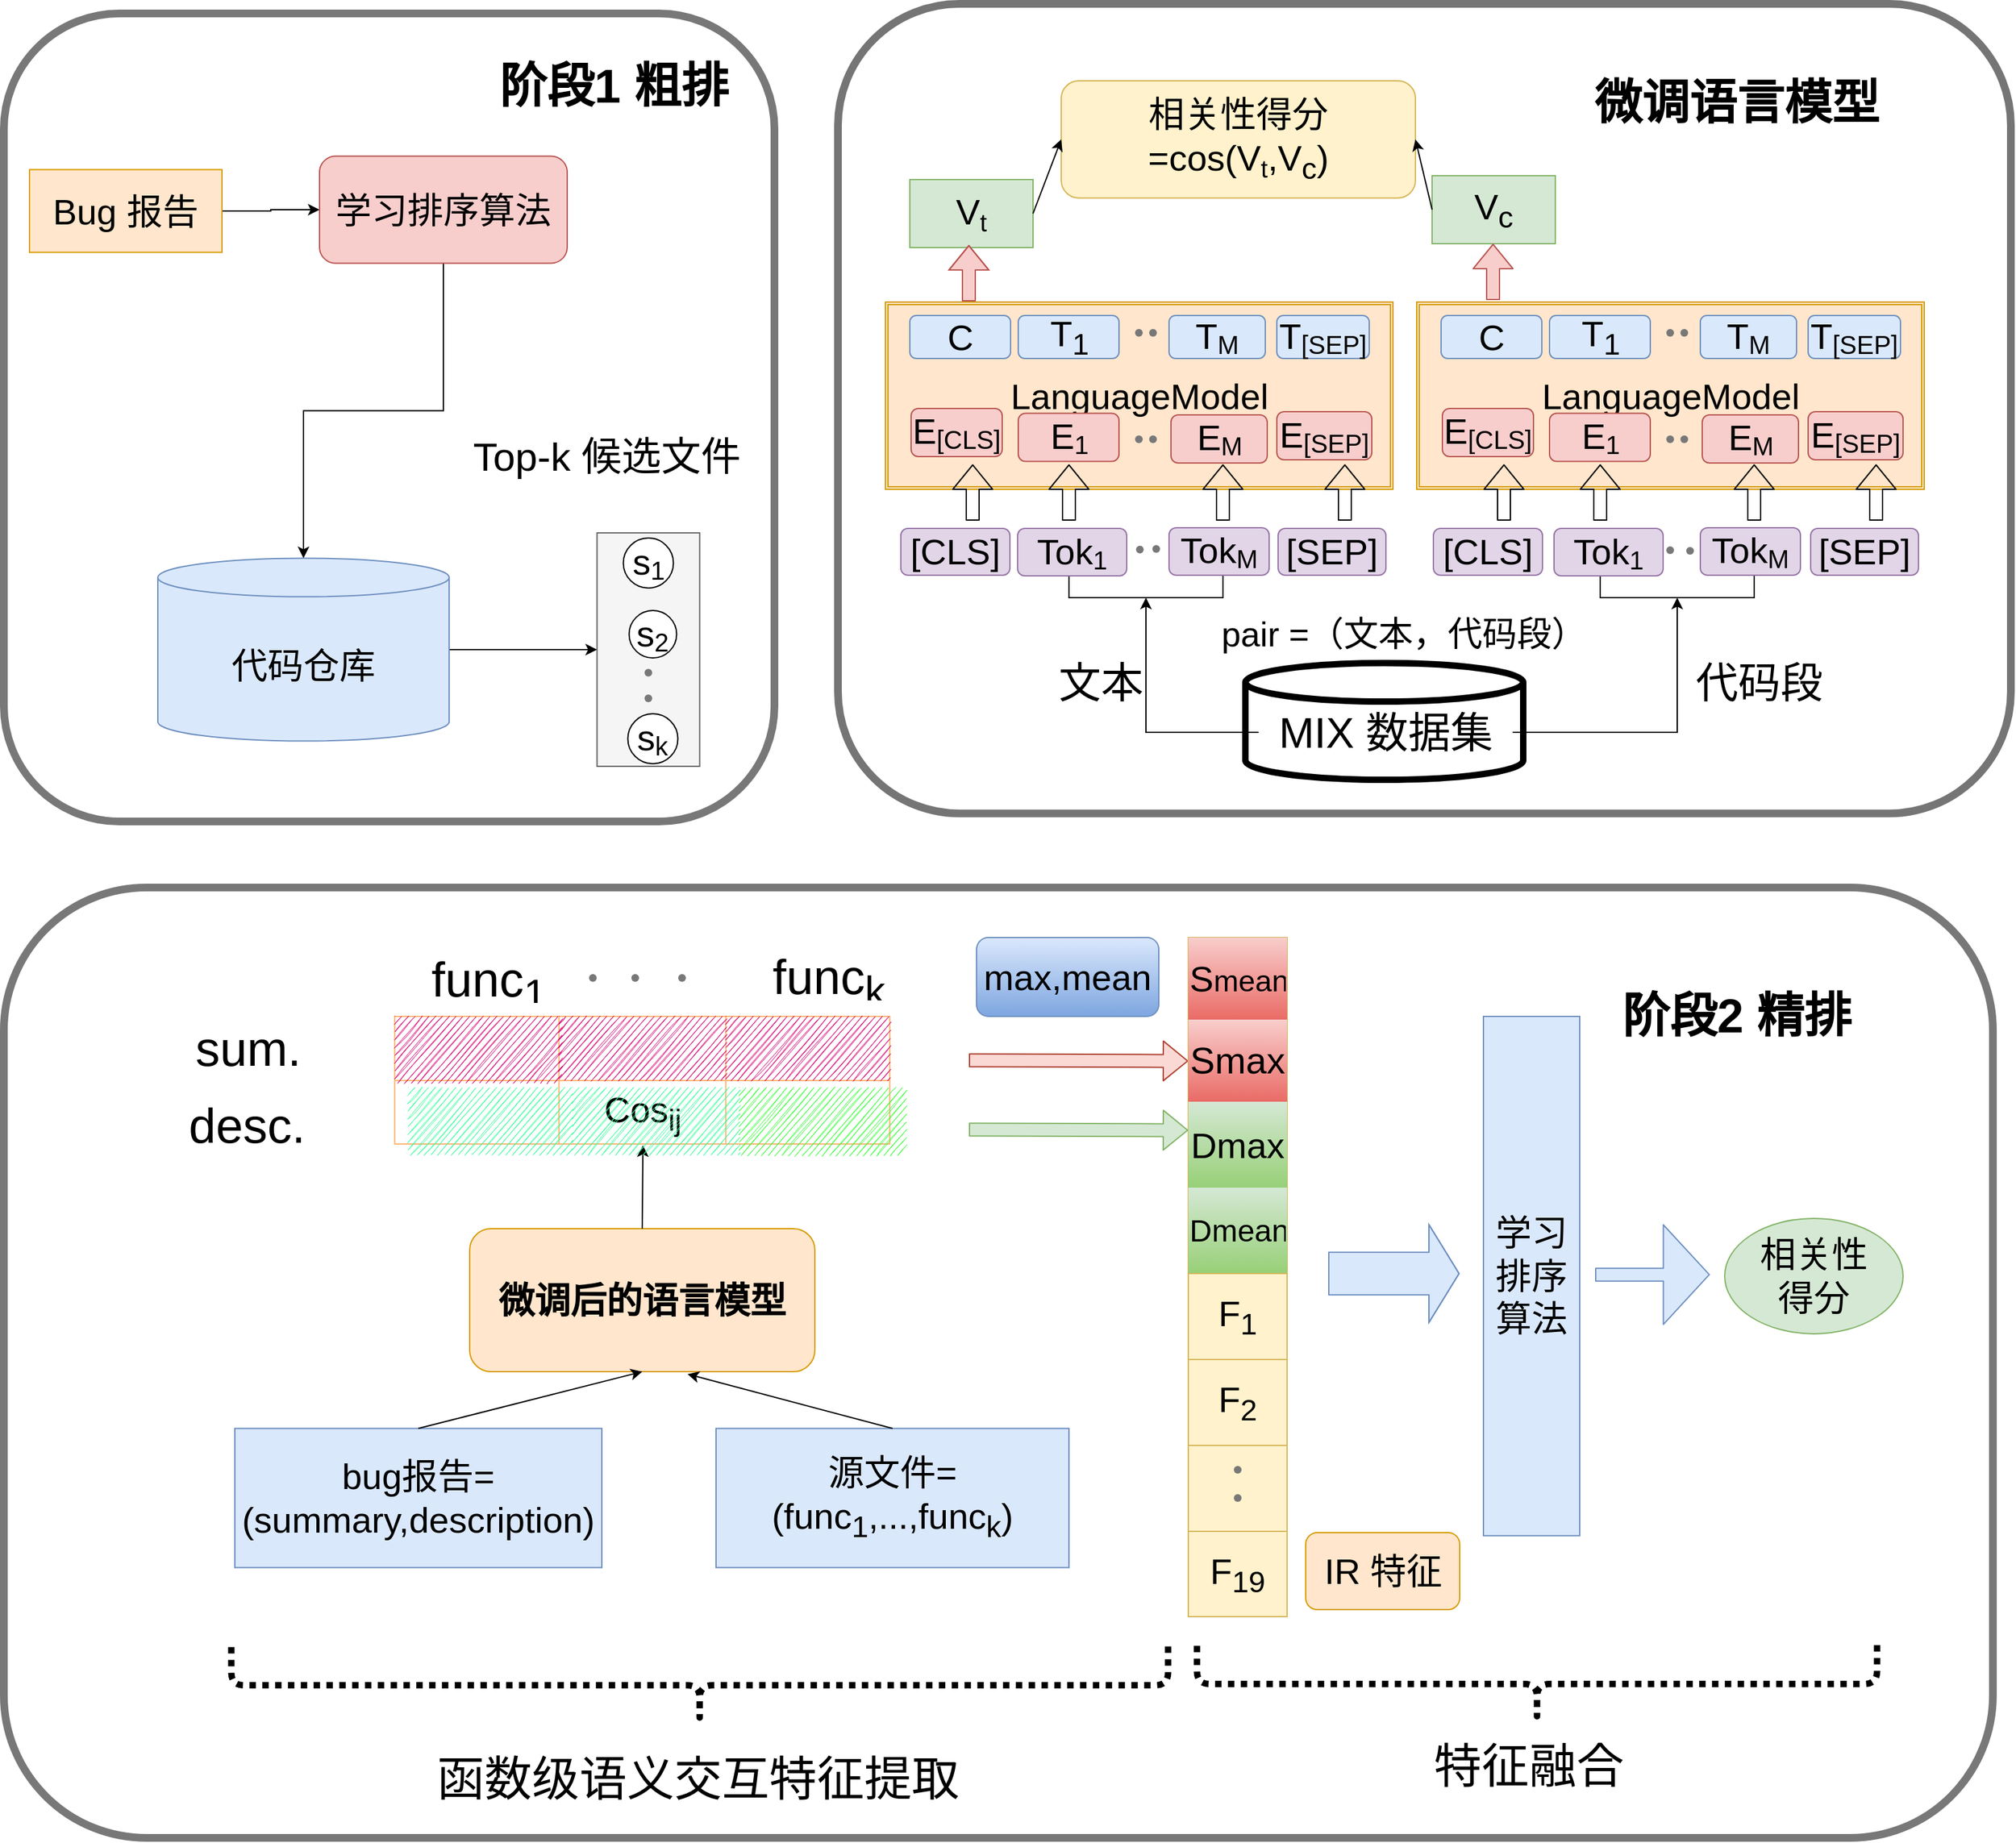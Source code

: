 <mxfile version="17.4.5" type="github">
  <diagram id="alZQ3J86ST5cV5qMbJnk" name="Page-1">
    <mxGraphModel dx="2036" dy="1204" grid="1" gridSize="10" guides="1" tooltips="1" connect="1" arrows="1" fold="1" page="1" pageScale="1" pageWidth="827" pageHeight="1169" math="0" shadow="0">
      <root>
        <mxCell id="0" />
        <mxCell id="1" parent="0" />
        <mxCell id="xxxQAEl9UntY1xKv4p_2-1" value="" style="rounded=1;whiteSpace=wrap;html=1;comic=0;pointerEvents=1;strokeWidth=6;strokeColor=#787878;" parent="1" vertex="1">
          <mxGeometry x="50" y="1209" width="1550" height="741" as="geometry" />
        </mxCell>
        <mxCell id="xxxQAEl9UntY1xKv4p_2-2" value="" style="rounded=1;whiteSpace=wrap;html=1;strokeWidth=6;strokeColor=#757575;" parent="1" vertex="1">
          <mxGeometry x="700" y="520" width="914" height="631.25" as="geometry" />
        </mxCell>
        <mxCell id="xxxQAEl9UntY1xKv4p_2-3" value="" style="shape=partialRectangle;whiteSpace=wrap;html=1;bottom=1;right=1;left=1;top=0;fillColor=none;routingCenterX=-0.5;" parent="1" vertex="1">
          <mxGeometry x="880" y="956" width="120" height="27" as="geometry" />
        </mxCell>
        <mxCell id="xxxQAEl9UntY1xKv4p_2-4" value="&lt;font&gt;&lt;font style=&quot;font-size: 28px&quot;&gt;Tok&lt;/font&gt;&lt;sub&gt;&lt;font style=&quot;font-size: 20px&quot;&gt;1&lt;/font&gt;&lt;/sub&gt;&lt;/font&gt;" style="rounded=1;whiteSpace=wrap;html=1;fillColor=#e1d5e7;strokeColor=#9673a6;" parent="1" vertex="1">
          <mxGeometry x="840" y="929" width="85" height="37" as="geometry" />
        </mxCell>
        <mxCell id="xxxQAEl9UntY1xKv4p_2-5" value="&lt;font&gt;&lt;font style=&quot;font-size: 28px&quot;&gt;Tok&lt;/font&gt;&lt;sub&gt;&lt;font style=&quot;font-size: 20px&quot;&gt;M&lt;/font&gt;&lt;/sub&gt;&lt;/font&gt;" style="rounded=1;whiteSpace=wrap;html=1;fillColor=#e1d5e7;strokeColor=#9673a6;" parent="1" vertex="1">
          <mxGeometry x="958" y="928.5" width="78" height="37" as="geometry" />
        </mxCell>
        <mxCell id="xxxQAEl9UntY1xKv4p_2-6" value="&lt;font style=&quot;font-size: 28px&quot;&gt;[SEP]&lt;/font&gt;" style="rounded=1;whiteSpace=wrap;html=1;fillColor=#e1d5e7;strokeColor=#9673a6;" parent="1" vertex="1">
          <mxGeometry x="1043" y="929" width="84" height="36.5" as="geometry" />
        </mxCell>
        <mxCell id="xxxQAEl9UntY1xKv4p_2-7" value="&lt;font style=&quot;font-size: 28px&quot;&gt;[CLS]&lt;/font&gt;" style="rounded=1;whiteSpace=wrap;html=1;fillColor=#e1d5e7;strokeColor=#9673a6;" parent="1" vertex="1">
          <mxGeometry x="749" y="929" width="85" height="36.5" as="geometry" />
        </mxCell>
        <mxCell id="xxxQAEl9UntY1xKv4p_2-8" value="&lt;span style=&quot;font-size: 28px&quot;&gt;LanguageModel&lt;/span&gt;" style="shape=ext;double=1;rounded=0;whiteSpace=wrap;html=1;fillColor=#ffe6cc;strokeColor=#d79b00;" parent="1" vertex="1">
          <mxGeometry x="737" y="752.5" width="395.5" height="146" as="geometry" />
        </mxCell>
        <mxCell id="xxxQAEl9UntY1xKv4p_2-9" value="&lt;font&gt;&lt;font style=&quot;font-size: 28px&quot;&gt;E&lt;/font&gt;&lt;sub&gt;&lt;font style=&quot;font-size: 20px&quot;&gt;[CLS]&lt;/font&gt;&lt;/sub&gt;&lt;/font&gt;" style="rounded=1;whiteSpace=wrap;html=1;fillColor=#f8cecc;strokeColor=#b85450;strokeWidth=1;perimeterSpacing=4;" parent="1" vertex="1">
          <mxGeometry x="757" y="835.5" width="71" height="37.5" as="geometry" />
        </mxCell>
        <mxCell id="xxxQAEl9UntY1xKv4p_2-10" value="&lt;font&gt;&lt;font style=&quot;font-size: 28px&quot;&gt;E&lt;/font&gt;&lt;sub&gt;&lt;font style=&quot;font-size: 20px&quot;&gt;1&lt;/font&gt;&lt;/sub&gt;&lt;/font&gt;" style="rounded=1;whiteSpace=wrap;html=1;fillColor=#f8cecc;strokeColor=#b85450;strokeWidth=1;perimeterSpacing=4;" parent="1" vertex="1">
          <mxGeometry x="840.5" y="839.25" width="78.5" height="37.5" as="geometry" />
        </mxCell>
        <mxCell id="xxxQAEl9UntY1xKv4p_2-11" value="&lt;font&gt;&lt;font style=&quot;font-size: 28px&quot;&gt;E&lt;/font&gt;&lt;sub&gt;&lt;font style=&quot;font-size: 20px&quot;&gt;[SEP]&lt;/font&gt;&lt;/sub&gt;&lt;/font&gt;" style="rounded=1;whiteSpace=wrap;html=1;fillColor=#f8cecc;strokeColor=#b85450;strokeWidth=1;perimeterSpacing=4;" parent="1" vertex="1">
          <mxGeometry x="1042" y="838" width="74" height="37.5" as="geometry" />
        </mxCell>
        <mxCell id="xxxQAEl9UntY1xKv4p_2-12" value="&lt;font&gt;&lt;font style=&quot;font-size: 28px&quot;&gt;E&lt;/font&gt;&lt;sub&gt;&lt;font style=&quot;font-size: 20px&quot;&gt;M&lt;/font&gt;&lt;/sub&gt;&lt;/font&gt;" style="rounded=1;whiteSpace=wrap;html=1;fillColor=#f8cecc;strokeColor=#b85450;strokeWidth=1;perimeterSpacing=4;" parent="1" vertex="1">
          <mxGeometry x="959.5" y="840.5" width="75" height="37.5" as="geometry" />
        </mxCell>
        <mxCell id="xxxQAEl9UntY1xKv4p_2-13" value="&lt;font style=&quot;font-size: 28px&quot;&gt;&lt;font style=&quot;font-size: 28px&quot;&gt;T&lt;/font&gt;&lt;sub&gt;1&lt;/sub&gt;&lt;/font&gt;" style="rounded=1;whiteSpace=wrap;html=1;fillColor=#dae8fc;strokeColor=#6c8ebf;" parent="1" vertex="1">
          <mxGeometry x="840.5" y="763" width="78.5" height="33.5" as="geometry" />
        </mxCell>
        <mxCell id="xxxQAEl9UntY1xKv4p_2-14" value="&lt;font&gt;&lt;font style=&quot;font-size: 28px&quot;&gt;T&lt;/font&gt;&lt;sub&gt;&lt;font style=&quot;font-size: 20px&quot;&gt;[SEP]&lt;/font&gt;&lt;/sub&gt;&lt;/font&gt;" style="rounded=1;whiteSpace=wrap;html=1;fillColor=#dae8fc;strokeColor=#6c8ebf;" parent="1" vertex="1">
          <mxGeometry x="1042" y="763" width="72" height="33.5" as="geometry" />
        </mxCell>
        <mxCell id="xxxQAEl9UntY1xKv4p_2-15" value="&lt;font&gt;&lt;font style=&quot;font-size: 28px&quot;&gt;T&lt;/font&gt;&lt;sub&gt;&lt;font style=&quot;font-size: 20px&quot;&gt;M&lt;/font&gt;&lt;/sub&gt;&lt;/font&gt;" style="rounded=1;whiteSpace=wrap;html=1;fillColor=#dae8fc;strokeColor=#6c8ebf;" parent="1" vertex="1">
          <mxGeometry x="958" y="763" width="75" height="33.5" as="geometry" />
        </mxCell>
        <mxCell id="xxxQAEl9UntY1xKv4p_2-16" value="&lt;font style=&quot;font-size: 28px&quot;&gt;V&lt;/font&gt;&lt;font style=&quot;font-size: 23.333px&quot;&gt;&lt;sub&gt;t&lt;/sub&gt;&lt;/font&gt;" style="rounded=0;whiteSpace=wrap;html=1;fillColor=#d5e8d4;strokeColor=#82b366;" parent="1" vertex="1">
          <mxGeometry x="756" y="657" width="96" height="53" as="geometry" />
        </mxCell>
        <mxCell id="xxxQAEl9UntY1xKv4p_2-17" value="" style="shape=flexArrow;endArrow=classic;html=1;fillColor=#f8cecc;strokeColor=#b85450;" parent="1" edge="1">
          <mxGeometry width="50" height="50" relative="1" as="geometry">
            <mxPoint x="802" y="752" as="sourcePoint" />
            <mxPoint x="802" y="708" as="targetPoint" />
            <Array as="points">
              <mxPoint x="802" y="727.5" />
            </Array>
          </mxGeometry>
        </mxCell>
        <mxCell id="xxxQAEl9UntY1xKv4p_2-18" value="" style="shape=flexArrow;endArrow=classic;html=1;" parent="1" edge="1">
          <mxGeometry width="50" height="50" relative="1" as="geometry">
            <mxPoint x="805" y="923" as="sourcePoint" />
            <mxPoint x="805" y="879" as="targetPoint" />
          </mxGeometry>
        </mxCell>
        <mxCell id="xxxQAEl9UntY1xKv4p_2-19" value="" style="shape=flexArrow;endArrow=classic;html=1;" parent="1" edge="1">
          <mxGeometry width="50" height="50" relative="1" as="geometry">
            <mxPoint x="880" y="923" as="sourcePoint" />
            <mxPoint x="880" y="879" as="targetPoint" />
          </mxGeometry>
        </mxCell>
        <mxCell id="xxxQAEl9UntY1xKv4p_2-20" value="" style="shape=flexArrow;endArrow=classic;html=1;" parent="1" edge="1">
          <mxGeometry width="50" height="50" relative="1" as="geometry">
            <mxPoint x="1000" y="923" as="sourcePoint" />
            <mxPoint x="1000" y="879" as="targetPoint" />
          </mxGeometry>
        </mxCell>
        <mxCell id="xxxQAEl9UntY1xKv4p_2-21" value="" style="shape=flexArrow;endArrow=classic;html=1;" parent="1" edge="1">
          <mxGeometry width="50" height="50" relative="1" as="geometry">
            <mxPoint x="1095" y="923" as="sourcePoint" />
            <mxPoint x="1095" y="879" as="targetPoint" />
          </mxGeometry>
        </mxCell>
        <mxCell id="xxxQAEl9UntY1xKv4p_2-22" value="&lt;font style=&quot;font-size: 37px&quot;&gt;微调语言模型&lt;/font&gt;" style="text;strokeColor=none;fillColor=none;html=1;fontSize=24;fontStyle=1;verticalAlign=middle;align=center;" parent="1" vertex="1">
          <mxGeometry x="1309" y="565" width="182" height="65" as="geometry" />
        </mxCell>
        <mxCell id="xxxQAEl9UntY1xKv4p_2-23" value="" style="shape=waypoint;sketch=0;size=6;pointerEvents=1;points=[];fillColor=none;resizable=0;rotatable=0;perimeter=centerPerimeter;snapToPoint=1;strokeWidth=1;strokeColor=#787878;" parent="1" vertex="1">
          <mxGeometry x="914.5" y="839.5" width="40" height="40" as="geometry" />
        </mxCell>
        <mxCell id="xxxQAEl9UntY1xKv4p_2-24" value="" style="shape=waypoint;sketch=0;size=6;pointerEvents=1;points=[];fillColor=none;resizable=0;rotatable=0;perimeter=centerPerimeter;snapToPoint=1;strokeWidth=1;strokeColor=#787878;" parent="1" vertex="1">
          <mxGeometry x="925.5" y="839.5" width="40" height="40" as="geometry" />
        </mxCell>
        <mxCell id="xxxQAEl9UntY1xKv4p_2-25" value="" style="shape=waypoint;sketch=0;size=6;pointerEvents=1;points=[];fillColor=none;resizable=0;rotatable=0;perimeter=centerPerimeter;snapToPoint=1;strokeWidth=1;strokeColor=#787878;" parent="1" vertex="1">
          <mxGeometry x="914.5" y="756.5" width="40" height="40" as="geometry" />
        </mxCell>
        <mxCell id="xxxQAEl9UntY1xKv4p_2-26" value="" style="shape=waypoint;sketch=0;size=6;pointerEvents=1;points=[];fillColor=none;resizable=0;rotatable=0;perimeter=centerPerimeter;snapToPoint=1;strokeWidth=1;strokeColor=#787878;" parent="1" vertex="1">
          <mxGeometry x="925.5" y="756.5" width="40" height="40" as="geometry" />
        </mxCell>
        <UserObject label="&lt;font style=&quot;font-size: 28px&quot;&gt;bug报告=(summary,description)&lt;/font&gt;" placeholders="1" name="Variable" id="xxxQAEl9UntY1xKv4p_2-27">
          <mxCell style="text;html=1;strokeColor=#6c8ebf;fillColor=#dae8fc;align=center;verticalAlign=middle;whiteSpace=wrap;overflow=hidden;" parent="1" vertex="1">
            <mxGeometry x="230" y="1630.75" width="286" height="108.5" as="geometry" />
          </mxCell>
        </UserObject>
        <UserObject label="&lt;font style=&quot;font-size: 28px&quot;&gt;源文件=(func&lt;sub&gt;1&lt;/sub&gt;,...,func&lt;sub&gt;k&lt;/sub&gt;)&lt;/font&gt;" placeholders="1" name="Variable" id="xxxQAEl9UntY1xKv4p_2-28">
          <mxCell style="text;html=1;strokeColor=#6c8ebf;fillColor=#dae8fc;align=center;verticalAlign=middle;whiteSpace=wrap;overflow=hidden;" parent="1" vertex="1">
            <mxGeometry x="605" y="1630.75" width="275" height="108.5" as="geometry" />
          </mxCell>
        </UserObject>
        <UserObject label="&lt;font style=&quot;font-size: 38px&quot;&gt;sum.&lt;/font&gt;" placeholders="1" name="Variable" id="xxxQAEl9UntY1xKv4p_2-29">
          <mxCell style="text;html=1;strokeColor=none;fillColor=none;align=center;verticalAlign=middle;whiteSpace=wrap;overflow=hidden;" parent="1" vertex="1">
            <mxGeometry x="192.5" y="1310" width="94.5" height="39.5" as="geometry" />
          </mxCell>
        </UserObject>
        <UserObject label="&lt;font style=&quot;font-size: 38px&quot;&gt;desc.&lt;/font&gt;" placeholders="1" name="Variable" id="xxxQAEl9UntY1xKv4p_2-30">
          <mxCell style="text;html=1;strokeColor=none;fillColor=none;align=center;verticalAlign=middle;whiteSpace=wrap;overflow=hidden;" parent="1" vertex="1">
            <mxGeometry x="179.25" y="1370" width="121" height="47" as="geometry" />
          </mxCell>
        </UserObject>
        <UserObject label="&lt;font style=&quot;font-size: 38px&quot;&gt;&lt;font style=&quot;font-size: 38px&quot;&gt;func&lt;/font&gt;&lt;font style=&quot;font-size: 38px&quot;&gt;&lt;sub&gt;k&lt;/sub&gt;&lt;/font&gt;&lt;/font&gt;" placeholders="1" name="Variable" id="xxxQAEl9UntY1xKv4p_2-31">
          <mxCell style="text;html=1;strokeColor=none;fillColor=none;align=center;verticalAlign=middle;whiteSpace=wrap;overflow=hidden;" parent="1" vertex="1">
            <mxGeometry x="629.5" y="1254" width="125.5" height="44" as="geometry" />
          </mxCell>
        </UserObject>
        <mxCell id="xxxQAEl9UntY1xKv4p_2-32" value="" style="shape=waypoint;sketch=0;size=6;pointerEvents=1;points=[];fillColor=none;resizable=0;rotatable=0;perimeter=centerPerimeter;snapToPoint=1;strokeWidth=1;strokeColor=#787878;" parent="1" vertex="1">
          <mxGeometry x="522" y="1259.5" width="40" height="40" as="geometry" />
        </mxCell>
        <mxCell id="xxxQAEl9UntY1xKv4p_2-33" value="" style="shape=waypoint;sketch=0;size=6;pointerEvents=1;points=[];fillColor=none;resizable=0;rotatable=0;perimeter=centerPerimeter;snapToPoint=1;strokeWidth=1;strokeColor=#787878;" parent="1" vertex="1">
          <mxGeometry x="558.5" y="1259.5" width="40" height="40" as="geometry" />
        </mxCell>
        <mxCell id="xxxQAEl9UntY1xKv4p_2-34" value="" style="shape=waypoint;sketch=0;size=6;pointerEvents=1;points=[];fillColor=none;resizable=0;rotatable=0;perimeter=centerPerimeter;snapToPoint=1;strokeWidth=1;strokeColor=#787878;" parent="1" vertex="1">
          <mxGeometry x="489" y="1259.5" width="40" height="40" as="geometry" />
        </mxCell>
        <mxCell id="xxxQAEl9UntY1xKv4p_2-35" value="&lt;font size=&quot;1&quot;&gt;&lt;b style=&quot;font-size: 28px&quot;&gt;微调后的语言模型&lt;/b&gt;&lt;/font&gt;" style="rounded=1;whiteSpace=wrap;html=1;strokeColor=#d79b00;strokeWidth=1;fillColor=#ffe6cc;" parent="1" vertex="1">
          <mxGeometry x="413" y="1475" width="269" height="111.5" as="geometry" />
        </mxCell>
        <mxCell id="xxxQAEl9UntY1xKv4p_2-36" value="" style="endArrow=classic;html=1;exitX=0.5;exitY=0;exitDx=0;exitDy=0;entryX=0.631;entryY=1.017;entryDx=0;entryDy=0;entryPerimeter=0;" parent="1" source="xxxQAEl9UntY1xKv4p_2-28" target="xxxQAEl9UntY1xKv4p_2-35" edge="1">
          <mxGeometry width="50" height="50" relative="1" as="geometry">
            <mxPoint x="621" y="1574.5" as="sourcePoint" />
            <mxPoint x="733.5" y="1538.87" as="targetPoint" />
          </mxGeometry>
        </mxCell>
        <mxCell id="xxxQAEl9UntY1xKv4p_2-37" value="&lt;font style=&quot;font-size: 28px&quot;&gt;max,mean&lt;/font&gt;" style="rounded=1;whiteSpace=wrap;html=1;strokeWidth=1;fillColor=#dae8fc;gradientColor=#7ea6e0;strokeColor=#6c8ebf;" parent="1" vertex="1">
          <mxGeometry x="808" y="1248" width="142" height="61.5" as="geometry" />
        </mxCell>
        <mxCell id="xxxQAEl9UntY1xKv4p_2-38" value="" style="shape=flexArrow;endArrow=classic;html=1;fillColor=#fad9d5;strokeColor=#ae4132;" parent="1" edge="1">
          <mxGeometry width="50" height="50" relative="1" as="geometry">
            <mxPoint x="802" y="1343.75" as="sourcePoint" />
            <mxPoint x="973" y="1344.25" as="targetPoint" />
          </mxGeometry>
        </mxCell>
        <mxCell id="xxxQAEl9UntY1xKv4p_2-39" value="" style="endArrow=classic;html=1;exitX=0.5;exitY=0;exitDx=0;exitDy=0;" parent="1" source="xxxQAEl9UntY1xKv4p_2-35" edge="1">
          <mxGeometry width="50" height="50" relative="1" as="geometry">
            <mxPoint x="434" y="1470.5" as="sourcePoint" />
            <mxPoint x="548" y="1410" as="targetPoint" />
          </mxGeometry>
        </mxCell>
        <mxCell id="xxxQAEl9UntY1xKv4p_2-40" value="" style="shape=table;html=1;whiteSpace=wrap;startSize=0;container=1;collapsible=0;childLayout=tableLayout;strokeColor=#d6b656;strokeWidth=1;resizeWidth=0;resizeHeight=1;treeFolding=0;treeMoving=0;resizable=0;rotatable=0;fillColor=#fff2cc;" parent="1" vertex="1">
          <mxGeometry x="973" y="1248" width="77" height="262" as="geometry" />
        </mxCell>
        <mxCell id="xxxQAEl9UntY1xKv4p_2-41" style="shape=partialRectangle;html=1;whiteSpace=wrap;collapsible=0;dropTarget=0;pointerEvents=0;fillColor=none;top=0;left=0;bottom=0;right=0;points=[[0,0.5],[1,0.5]];portConstraint=eastwest;" parent="xxxQAEl9UntY1xKv4p_2-40" vertex="1">
          <mxGeometry width="77" height="64" as="geometry" />
        </mxCell>
        <mxCell id="xxxQAEl9UntY1xKv4p_2-42" value="&lt;font&gt;&lt;font style=&quot;font-size: 28px&quot;&gt;S&lt;/font&gt;&lt;font style=&quot;font-size: 23.333px&quot;&gt;mean&lt;/font&gt;&lt;/font&gt;" style="shape=partialRectangle;html=1;whiteSpace=wrap;connectable=0;fillColor=#f8cecc;top=0;left=0;bottom=0;right=0;overflow=hidden;flipV=0;gradientColor=#ea6b66;strokeColor=#b85450;" parent="xxxQAEl9UntY1xKv4p_2-41" vertex="1">
          <mxGeometry width="77" height="64" as="geometry">
            <mxRectangle width="77" height="64" as="alternateBounds" />
          </mxGeometry>
        </mxCell>
        <mxCell id="xxxQAEl9UntY1xKv4p_2-43" style="shape=partialRectangle;html=1;whiteSpace=wrap;collapsible=0;dropTarget=0;pointerEvents=0;fillColor=none;top=0;left=0;bottom=0;right=0;points=[[0,0.5],[1,0.5]];portConstraint=eastwest;" parent="xxxQAEl9UntY1xKv4p_2-40" vertex="1">
          <mxGeometry y="64" width="77" height="64" as="geometry" />
        </mxCell>
        <mxCell id="xxxQAEl9UntY1xKv4p_2-44" value="&lt;sub&gt;&lt;font style=&quot;font-size: 29px&quot;&gt;Smax&lt;/font&gt;&lt;/sub&gt;" style="shape=partialRectangle;html=1;whiteSpace=wrap;connectable=0;fillColor=#f8cecc;top=0;left=0;bottom=0;right=0;overflow=hidden;flipV=0;gradientColor=#ea6b66;strokeColor=#b85450;" parent="xxxQAEl9UntY1xKv4p_2-43" vertex="1">
          <mxGeometry width="77" height="64" as="geometry">
            <mxRectangle width="77" height="64" as="alternateBounds" />
          </mxGeometry>
        </mxCell>
        <mxCell id="xxxQAEl9UntY1xKv4p_2-45" style="shape=partialRectangle;html=1;whiteSpace=wrap;collapsible=0;dropTarget=0;pointerEvents=0;fillColor=none;top=0;left=0;bottom=0;right=0;points=[[0,0.5],[1,0.5]];portConstraint=eastwest;" parent="xxxQAEl9UntY1xKv4p_2-40" vertex="1">
          <mxGeometry y="128" width="77" height="67" as="geometry" />
        </mxCell>
        <mxCell id="xxxQAEl9UntY1xKv4p_2-46" value="&lt;font&gt;&lt;font&gt;&lt;sub&gt;&lt;span style=&quot;font-size: 28px&quot;&gt;Dmax&lt;/span&gt;&lt;/sub&gt;&lt;/font&gt;&lt;/font&gt;" style="shape=partialRectangle;html=1;whiteSpace=wrap;connectable=0;fillColor=#d5e8d4;top=0;left=0;bottom=0;right=0;overflow=hidden;flipV=0;gradientColor=#97d077;strokeColor=#82b366;" parent="xxxQAEl9UntY1xKv4p_2-45" vertex="1">
          <mxGeometry width="77" height="67" as="geometry">
            <mxRectangle width="77" height="67" as="alternateBounds" />
          </mxGeometry>
        </mxCell>
        <mxCell id="xxxQAEl9UntY1xKv4p_2-47" style="shape=partialRectangle;html=1;whiteSpace=wrap;collapsible=0;dropTarget=0;pointerEvents=0;fillColor=none;top=0;left=0;bottom=0;right=0;points=[[0,0.5],[1,0.5]];portConstraint=eastwest;" parent="xxxQAEl9UntY1xKv4p_2-40" vertex="1">
          <mxGeometry y="195" width="77" height="67" as="geometry" />
        </mxCell>
        <mxCell id="xxxQAEl9UntY1xKv4p_2-48" value="&lt;font style=&quot;font-size: 24px&quot;&gt;Dmean&lt;/font&gt;" style="shape=partialRectangle;html=1;whiteSpace=wrap;connectable=0;fillColor=#d5e8d4;top=0;left=0;bottom=0;right=0;overflow=hidden;flipV=0;gradientColor=#97d077;strokeColor=#82b366;" parent="xxxQAEl9UntY1xKv4p_2-47" vertex="1">
          <mxGeometry width="77" height="67" as="geometry">
            <mxRectangle width="77" height="67" as="alternateBounds" />
          </mxGeometry>
        </mxCell>
        <mxCell id="xxxQAEl9UntY1xKv4p_2-49" value="" style="shape=table;html=1;whiteSpace=wrap;startSize=0;container=1;collapsible=0;childLayout=tableLayout;strokeColor=#d6b656;strokeWidth=1;resizeWidth=0;resizeHeight=1;treeFolding=0;treeMoving=0;resizable=0;rotatable=0;fillColor=#fff2cc;" parent="1" vertex="1">
          <mxGeometry x="973" y="1510" width="77" height="267.5" as="geometry" />
        </mxCell>
        <mxCell id="xxxQAEl9UntY1xKv4p_2-50" style="shape=partialRectangle;html=1;whiteSpace=wrap;collapsible=0;dropTarget=0;pointerEvents=0;fillColor=none;top=0;left=0;bottom=0;right=0;points=[[0,0.5],[1,0.5]];portConstraint=eastwest;" parent="xxxQAEl9UntY1xKv4p_2-49" vertex="1">
          <mxGeometry width="77" height="67" as="geometry" />
        </mxCell>
        <mxCell id="xxxQAEl9UntY1xKv4p_2-51" value="&lt;font style=&quot;font-size: 28px&quot;&gt;&lt;font style=&quot;font-size: 28px&quot;&gt;F&lt;/font&gt;&lt;font style=&quot;font-size: 28px&quot;&gt;&lt;sub&gt;1&lt;/sub&gt;&lt;/font&gt;&lt;/font&gt;" style="shape=partialRectangle;html=1;whiteSpace=wrap;connectable=0;fillColor=none;top=0;left=0;bottom=0;right=0;overflow=hidden;flipV=0;" parent="xxxQAEl9UntY1xKv4p_2-50" vertex="1">
          <mxGeometry width="77" height="67" as="geometry">
            <mxRectangle width="77" height="67" as="alternateBounds" />
          </mxGeometry>
        </mxCell>
        <mxCell id="xxxQAEl9UntY1xKv4p_2-52" style="shape=partialRectangle;html=1;whiteSpace=wrap;collapsible=0;dropTarget=0;pointerEvents=0;fillColor=none;top=0;left=0;bottom=0;right=0;points=[[0,0.5],[1,0.5]];portConstraint=eastwest;" parent="xxxQAEl9UntY1xKv4p_2-49" vertex="1">
          <mxGeometry y="67" width="77" height="67" as="geometry" />
        </mxCell>
        <mxCell id="xxxQAEl9UntY1xKv4p_2-53" value="&lt;font style=&quot;font-size: 28px&quot;&gt;&lt;font style=&quot;font-size: 28px&quot;&gt;F&lt;/font&gt;&lt;font style=&quot;font-size: 28px&quot;&gt;&lt;sub&gt;2&lt;/sub&gt;&lt;/font&gt;&lt;/font&gt;" style="shape=partialRectangle;html=1;whiteSpace=wrap;connectable=0;fillColor=none;top=0;left=0;bottom=0;right=0;overflow=hidden;flipV=0;" parent="xxxQAEl9UntY1xKv4p_2-52" vertex="1">
          <mxGeometry width="77" height="67" as="geometry">
            <mxRectangle width="77" height="67" as="alternateBounds" />
          </mxGeometry>
        </mxCell>
        <mxCell id="xxxQAEl9UntY1xKv4p_2-54" style="shape=partialRectangle;html=1;whiteSpace=wrap;collapsible=0;dropTarget=0;pointerEvents=0;fillColor=none;top=0;left=0;bottom=0;right=0;points=[[0,0.5],[1,0.5]];portConstraint=eastwest;" parent="xxxQAEl9UntY1xKv4p_2-49" vertex="1">
          <mxGeometry y="134" width="77" height="67" as="geometry" />
        </mxCell>
        <mxCell id="xxxQAEl9UntY1xKv4p_2-55" value="" style="shape=partialRectangle;html=1;whiteSpace=wrap;connectable=0;fillColor=none;top=0;left=0;bottom=0;right=0;overflow=hidden;flipV=0;" parent="xxxQAEl9UntY1xKv4p_2-54" vertex="1">
          <mxGeometry width="77" height="67" as="geometry">
            <mxRectangle width="77" height="67" as="alternateBounds" />
          </mxGeometry>
        </mxCell>
        <mxCell id="xxxQAEl9UntY1xKv4p_2-56" style="shape=partialRectangle;html=1;whiteSpace=wrap;collapsible=0;dropTarget=0;pointerEvents=0;fillColor=none;top=0;left=0;bottom=0;right=0;points=[[0,0.5],[1,0.5]];portConstraint=eastwest;" parent="xxxQAEl9UntY1xKv4p_2-49" vertex="1">
          <mxGeometry y="201" width="77" height="67" as="geometry" />
        </mxCell>
        <mxCell id="xxxQAEl9UntY1xKv4p_2-57" value="&lt;font style=&quot;font-size: 28px&quot;&gt;&lt;font style=&quot;font-size: 28px&quot;&gt;F&lt;/font&gt;&lt;font style=&quot;font-size: 28px&quot;&gt;&lt;sub&gt;19&lt;/sub&gt;&lt;/font&gt;&lt;/font&gt;" style="shape=partialRectangle;html=1;whiteSpace=wrap;connectable=0;fillColor=none;top=0;left=0;bottom=0;right=0;overflow=hidden;flipV=0;" parent="xxxQAEl9UntY1xKv4p_2-56" vertex="1">
          <mxGeometry width="77" height="67" as="geometry">
            <mxRectangle width="77" height="67" as="alternateBounds" />
          </mxGeometry>
        </mxCell>
        <mxCell id="xxxQAEl9UntY1xKv4p_2-58" value="" style="shape=waypoint;sketch=0;size=6;pointerEvents=1;points=[];fillColor=none;resizable=0;rotatable=0;perimeter=centerPerimeter;snapToPoint=1;strokeWidth=1;strokeColor=#787878;" parent="1" vertex="1">
          <mxGeometry x="991.5" y="1643" width="40" height="40" as="geometry" />
        </mxCell>
        <mxCell id="xxxQAEl9UntY1xKv4p_2-59" value="" style="shape=waypoint;sketch=0;size=6;pointerEvents=1;points=[];fillColor=none;resizable=0;rotatable=0;perimeter=centerPerimeter;snapToPoint=1;strokeWidth=1;strokeColor=#787878;fontSize=14;" parent="1" vertex="1">
          <mxGeometry x="991.5" y="1665" width="40" height="40" as="geometry" />
        </mxCell>
        <mxCell id="xxxQAEl9UntY1xKv4p_2-60" value="&lt;font style=&quot;font-size: 28px&quot;&gt;IR 特征&lt;/font&gt;" style="rounded=1;whiteSpace=wrap;html=1;strokeColor=#d79b00;strokeWidth=1;fillColor=#ffe6cc;" parent="1" vertex="1">
          <mxGeometry x="1064.5" y="1712" width="120" height="60" as="geometry" />
        </mxCell>
        <mxCell id="xxxQAEl9UntY1xKv4p_2-61" value="" style="shape=flexArrow;endArrow=classic;html=1;endWidth=42;endSize=7.489;width=33.333;fillColor=#dae8fc;strokeColor=#6c8ebf;" parent="1" edge="1">
          <mxGeometry width="50" height="50" relative="1" as="geometry">
            <mxPoint x="1082" y="1510.0" as="sourcePoint" />
            <mxPoint x="1184.5" y="1510" as="targetPoint" />
            <Array as="points">
              <mxPoint x="1120" y="1510" />
              <mxPoint x="1159" y="1510.0" />
            </Array>
          </mxGeometry>
        </mxCell>
        <mxCell id="xxxQAEl9UntY1xKv4p_2-62" value="" style="shape=flexArrow;endArrow=classic;html=1;fillColor=#d5e8d4;strokeColor=#82b366;" parent="1" edge="1">
          <mxGeometry width="50" height="50" relative="1" as="geometry">
            <mxPoint x="802" y="1397.75" as="sourcePoint" />
            <mxPoint x="973" y="1398.25" as="targetPoint" />
          </mxGeometry>
        </mxCell>
        <mxCell id="xxxQAEl9UntY1xKv4p_2-63" value="&lt;p&gt;&lt;font style=&quot;font-size: 28px&quot;&gt;学习排序算法&lt;/font&gt;&lt;/p&gt;" style="rounded=0;whiteSpace=wrap;html=1;comic=0;pointerEvents=1;strokeColor=#6c8ebf;strokeWidth=1;fillColor=#dae8fc;" parent="1" vertex="1">
          <mxGeometry x="1203" y="1309.5" width="75" height="404.88" as="geometry" />
        </mxCell>
        <mxCell id="xxxQAEl9UntY1xKv4p_2-64" value="" style="shape=flexArrow;endArrow=classic;html=1;fillColor=#dae8fc;strokeColor=#6c8ebf;endWidth=66.667;endSize=11.6;" parent="1" edge="1">
          <mxGeometry width="50" height="50" relative="1" as="geometry">
            <mxPoint x="1290" y="1510.83" as="sourcePoint" />
            <mxPoint x="1379.5" y="1510.83" as="targetPoint" />
          </mxGeometry>
        </mxCell>
        <mxCell id="xxxQAEl9UntY1xKv4p_2-65" value="&lt;font style=&quot;font-size: 28px&quot;&gt;相关性&lt;br&gt;得分&lt;/font&gt;" style="ellipse;whiteSpace=wrap;html=1;comic=0;pointerEvents=1;strokeColor=#82b366;strokeWidth=1;fillColor=#d5e8d4;" parent="1" vertex="1">
          <mxGeometry x="1391" y="1466.94" width="139" height="90" as="geometry" />
        </mxCell>
        <mxCell id="xxxQAEl9UntY1xKv4p_2-66" value="" style="endArrow=classic;html=1;entryX=0.5;entryY=1;entryDx=0;entryDy=0;exitX=0.5;exitY=0;exitDx=0;exitDy=0;" parent="1" source="xxxQAEl9UntY1xKv4p_2-27" target="xxxQAEl9UntY1xKv4p_2-35" edge="1">
          <mxGeometry width="50" height="50" relative="1" as="geometry">
            <mxPoint x="467" y="1574.5" as="sourcePoint" />
            <mxPoint x="555" y="1530.5" as="targetPoint" />
          </mxGeometry>
        </mxCell>
        <mxCell id="xxxQAEl9UntY1xKv4p_2-67" value="&lt;font style=&quot;font-size: 37px&quot;&gt;阶段2 精排&lt;/font&gt;" style="text;strokeColor=none;fillColor=none;html=1;fontSize=24;fontStyle=1;verticalAlign=middle;align=center;" parent="1" vertex="1">
          <mxGeometry x="1350" y="1290" width="100" height="40" as="geometry" />
        </mxCell>
        <mxCell id="xxxQAEl9UntY1xKv4p_2-68" value="" style="shape=table;html=1;whiteSpace=wrap;startSize=0;container=1;collapsible=0;childLayout=tableLayout;rounded=0;shadow=0;comic=0;pointerEvents=1;strokeWidth=1;backgroundOutline=0;strokeColor=#FFB570;" parent="1" vertex="1">
          <mxGeometry x="354.63" y="1309.5" width="385.75" height="99.5" as="geometry" />
        </mxCell>
        <mxCell id="xxxQAEl9UntY1xKv4p_2-69" style="shape=partialRectangle;html=1;whiteSpace=wrap;collapsible=0;dropTarget=0;pointerEvents=0;fillColor=none;top=0;left=0;bottom=0;right=0;points=[[0,0.5],[1,0.5]];portConstraint=eastwest;" parent="xxxQAEl9UntY1xKv4p_2-68" vertex="1">
          <mxGeometry width="385.75" height="50" as="geometry" />
        </mxCell>
        <mxCell id="xxxQAEl9UntY1xKv4p_2-70" style="shape=partialRectangle;html=1;whiteSpace=wrap;connectable=0;fillColor=#d80073;top=0;left=0;bottom=0;right=0;overflow=hidden;sketch=1;strokeColor=#A50040;fontColor=#ffffff;" parent="xxxQAEl9UntY1xKv4p_2-69" vertex="1">
          <mxGeometry width="128" height="50" as="geometry">
            <mxRectangle width="128" height="50" as="alternateBounds" />
          </mxGeometry>
        </mxCell>
        <mxCell id="xxxQAEl9UntY1xKv4p_2-71" style="shape=partialRectangle;html=1;whiteSpace=wrap;connectable=0;fillColor=#d80073;top=0;left=0;bottom=0;right=0;overflow=hidden;sketch=1;strokeColor=#A50040;fontColor=#ffffff;" parent="xxxQAEl9UntY1xKv4p_2-69" vertex="1">
          <mxGeometry x="128" width="130" height="50" as="geometry">
            <mxRectangle width="130" height="50" as="alternateBounds" />
          </mxGeometry>
        </mxCell>
        <mxCell id="xxxQAEl9UntY1xKv4p_2-72" style="shape=partialRectangle;html=1;whiteSpace=wrap;connectable=0;fillColor=#d80073;top=0;left=0;bottom=0;right=0;overflow=hidden;sketch=1;strokeColor=#A50040;strokeWidth=1;fontColor=#ffffff;" parent="xxxQAEl9UntY1xKv4p_2-69" vertex="1">
          <mxGeometry x="258" width="128" height="50" as="geometry">
            <mxRectangle width="128" height="50" as="alternateBounds" />
          </mxGeometry>
        </mxCell>
        <mxCell id="xxxQAEl9UntY1xKv4p_2-73" value="" style="shape=partialRectangle;html=1;whiteSpace=wrap;collapsible=0;dropTarget=0;pointerEvents=0;fillColor=none;top=0;left=0;bottom=0;right=0;points=[[0,0.5],[1,0.5]];portConstraint=eastwest;" parent="xxxQAEl9UntY1xKv4p_2-68" vertex="1">
          <mxGeometry y="50" width="385.75" height="50" as="geometry" />
        </mxCell>
        <mxCell id="xxxQAEl9UntY1xKv4p_2-74" value="" style="shape=partialRectangle;html=1;whiteSpace=wrap;connectable=0;fillColor=none;top=0;left=0;bottom=0;right=0;overflow=hidden;" parent="xxxQAEl9UntY1xKv4p_2-73" vertex="1">
          <mxGeometry width="128" height="50" as="geometry">
            <mxRectangle width="128" height="50" as="alternateBounds" />
          </mxGeometry>
        </mxCell>
        <mxCell id="xxxQAEl9UntY1xKv4p_2-75" value="&lt;font style=&quot;font-size: 28px&quot;&gt;&lt;font style=&quot;font-size: 28px&quot;&gt;Cos&lt;/font&gt;&lt;sub&gt;ij&lt;/sub&gt;&lt;/font&gt;" style="shape=partialRectangle;html=1;whiteSpace=wrap;connectable=0;fillColor=none;top=0;left=0;bottom=0;right=0;overflow=hidden;" parent="xxxQAEl9UntY1xKv4p_2-73" vertex="1">
          <mxGeometry x="128" width="130" height="50" as="geometry">
            <mxRectangle width="130" height="50" as="alternateBounds" />
          </mxGeometry>
        </mxCell>
        <mxCell id="xxxQAEl9UntY1xKv4p_2-76" value="" style="shape=partialRectangle;html=1;whiteSpace=wrap;connectable=0;fillColor=none;top=0;left=0;bottom=0;right=0;overflow=hidden;" parent="xxxQAEl9UntY1xKv4p_2-73" vertex="1">
          <mxGeometry x="258" width="128" height="50" as="geometry">
            <mxRectangle width="128" height="50" as="alternateBounds" />
          </mxGeometry>
        </mxCell>
        <mxCell id="xxxQAEl9UntY1xKv4p_2-77" value="&lt;font style=&quot;font-size: 28px&quot;&gt;V&lt;sub&gt;c&lt;/sub&gt;&lt;/font&gt;" style="rounded=0;whiteSpace=wrap;html=1;fillColor=#d5e8d4;strokeColor=#82b366;" parent="1" vertex="1">
          <mxGeometry x="1163" y="654" width="96" height="53" as="geometry" />
        </mxCell>
        <mxCell id="xxxQAEl9UntY1xKv4p_2-78" value="" style="shape=flexArrow;endArrow=classic;html=1;fillColor=#f8cecc;strokeColor=#b85450;" parent="1" edge="1">
          <mxGeometry width="50" height="50" relative="1" as="geometry">
            <mxPoint x="1210.5" y="751" as="sourcePoint" />
            <mxPoint x="1210.5" y="707" as="targetPoint" />
          </mxGeometry>
        </mxCell>
        <mxCell id="xxxQAEl9UntY1xKv4p_2-79" value="&lt;font style=&quot;font-size: 28px&quot;&gt;相关性得分=cos(V&lt;/font&gt;&lt;font&gt;&lt;span style=&quot;font-size: 23.333px&quot;&gt;&lt;sub&gt;t&lt;/sub&gt;&lt;/span&gt;&lt;span style=&quot;font-size: 28px&quot;&gt;,V&lt;sub&gt;c&lt;/sub&gt;&lt;/span&gt;&lt;span style=&quot;font-size: 28px&quot;&gt;)&lt;/span&gt;&lt;/font&gt;" style="rounded=1;whiteSpace=wrap;html=1;fillColor=#fff2cc;strokeColor=#d6b656;" parent="1" vertex="1">
          <mxGeometry x="874" y="580" width="276" height="91.37" as="geometry" />
        </mxCell>
        <mxCell id="xxxQAEl9UntY1xKv4p_2-80" value="" style="endArrow=classic;html=1;entryX=0;entryY=0.5;entryDx=0;entryDy=0;exitX=1;exitY=0.5;exitDx=0;exitDy=0;" parent="1" source="xxxQAEl9UntY1xKv4p_2-16" target="xxxQAEl9UntY1xKv4p_2-79" edge="1">
          <mxGeometry width="50" height="50" relative="1" as="geometry">
            <mxPoint x="864.5" y="689.5" as="sourcePoint" />
            <mxPoint x="914.5" y="639.5" as="targetPoint" />
          </mxGeometry>
        </mxCell>
        <mxCell id="xxxQAEl9UntY1xKv4p_2-81" value="" style="endArrow=classic;html=1;exitX=0;exitY=0.5;exitDx=0;exitDy=0;entryX=1;entryY=0.5;entryDx=0;entryDy=0;" parent="1" source="xxxQAEl9UntY1xKv4p_2-77" target="xxxQAEl9UntY1xKv4p_2-79" edge="1">
          <mxGeometry width="50" height="50" relative="1" as="geometry">
            <mxPoint x="1086.5" y="680" as="sourcePoint" />
            <mxPoint x="1087" y="650.5" as="targetPoint" />
          </mxGeometry>
        </mxCell>
        <mxCell id="xxxQAEl9UntY1xKv4p_2-82" value="&lt;span style=&quot;font-size: 28px&quot;&gt;C&lt;/span&gt;" style="rounded=1;whiteSpace=wrap;html=1;fillColor=#dae8fc;strokeColor=#6c8ebf;" parent="1" vertex="1">
          <mxGeometry x="756" y="763" width="78.5" height="33.5" as="geometry" />
        </mxCell>
        <mxCell id="xxxQAEl9UntY1xKv4p_2-83" value="" style="shape=partialRectangle;whiteSpace=wrap;html=1;bottom=1;right=1;left=1;top=0;fillColor=none;routingCenterX=-0.5;" parent="1" vertex="1">
          <mxGeometry x="1294" y="956" width="120" height="27" as="geometry" />
        </mxCell>
        <mxCell id="xxxQAEl9UntY1xKv4p_2-84" value="&lt;font&gt;&lt;font style=&quot;font-size: 28px&quot;&gt;Tok&lt;/font&gt;&lt;sub&gt;&lt;font style=&quot;font-size: 20px&quot;&gt;1&lt;/font&gt;&lt;/sub&gt;&lt;/font&gt;" style="rounded=1;whiteSpace=wrap;html=1;fillColor=#e1d5e7;strokeColor=#9673a6;" parent="1" vertex="1">
          <mxGeometry x="1258" y="929" width="85" height="37" as="geometry" />
        </mxCell>
        <mxCell id="xxxQAEl9UntY1xKv4p_2-85" value="&lt;font&gt;&lt;font style=&quot;font-size: 28px&quot;&gt;Tok&lt;/font&gt;&lt;sub&gt;&lt;font style=&quot;font-size: 20px&quot;&gt;M&lt;/font&gt;&lt;/sub&gt;&lt;/font&gt;" style="rounded=1;whiteSpace=wrap;html=1;fillColor=#e1d5e7;strokeColor=#9673a6;" parent="1" vertex="1">
          <mxGeometry x="1372" y="928.5" width="78" height="37" as="geometry" />
        </mxCell>
        <mxCell id="xxxQAEl9UntY1xKv4p_2-86" value="&lt;font style=&quot;font-size: 28px&quot;&gt;[SEP]&lt;/font&gt;" style="rounded=1;whiteSpace=wrap;html=1;fillColor=#e1d5e7;strokeColor=#9673a6;" parent="1" vertex="1">
          <mxGeometry x="1458" y="929" width="84" height="36.5" as="geometry" />
        </mxCell>
        <mxCell id="xxxQAEl9UntY1xKv4p_2-87" value="&lt;font style=&quot;font-size: 28px&quot;&gt;[CLS]&lt;/font&gt;" style="rounded=1;whiteSpace=wrap;html=1;fillColor=#e1d5e7;strokeColor=#9673a6;" parent="1" vertex="1">
          <mxGeometry x="1164" y="929" width="85" height="36.5" as="geometry" />
        </mxCell>
        <mxCell id="xxxQAEl9UntY1xKv4p_2-88" value="&lt;font style=&quot;font-size: 28px&quot;&gt;LanguageModel&lt;/font&gt;" style="shape=ext;double=1;rounded=0;whiteSpace=wrap;html=1;fillColor=#ffe6cc;strokeColor=#d79b00;" parent="1" vertex="1">
          <mxGeometry x="1151" y="752.5" width="395.5" height="146" as="geometry" />
        </mxCell>
        <mxCell id="xxxQAEl9UntY1xKv4p_2-89" value="&lt;font&gt;&lt;font style=&quot;font-size: 28px&quot;&gt;E&lt;/font&gt;&lt;sub&gt;&lt;font style=&quot;font-size: 20px&quot;&gt;[CLS]&lt;/font&gt;&lt;/sub&gt;&lt;/font&gt;" style="rounded=1;whiteSpace=wrap;html=1;fillColor=#f8cecc;strokeColor=#b85450;strokeWidth=1;perimeterSpacing=4;" parent="1" vertex="1">
          <mxGeometry x="1171" y="835.5" width="71" height="37.5" as="geometry" />
        </mxCell>
        <mxCell id="xxxQAEl9UntY1xKv4p_2-90" value="&lt;font&gt;&lt;font style=&quot;font-size: 28px&quot;&gt;E&lt;/font&gt;&lt;sub&gt;&lt;font style=&quot;font-size: 20px&quot;&gt;1&lt;/font&gt;&lt;/sub&gt;&lt;/font&gt;" style="rounded=1;whiteSpace=wrap;html=1;fillColor=#f8cecc;strokeColor=#b85450;strokeWidth=1;perimeterSpacing=4;" parent="1" vertex="1">
          <mxGeometry x="1254.5" y="839.25" width="78.5" height="37.5" as="geometry" />
        </mxCell>
        <mxCell id="xxxQAEl9UntY1xKv4p_2-91" value="&lt;font&gt;&lt;font style=&quot;font-size: 28px&quot;&gt;E&lt;/font&gt;&lt;sub&gt;&lt;font style=&quot;font-size: 20px&quot;&gt;[SEP]&lt;/font&gt;&lt;/sub&gt;&lt;/font&gt;" style="rounded=1;whiteSpace=wrap;html=1;fillColor=#f8cecc;strokeColor=#b85450;strokeWidth=1;perimeterSpacing=4;" parent="1" vertex="1">
          <mxGeometry x="1456" y="838" width="74" height="37.5" as="geometry" />
        </mxCell>
        <mxCell id="xxxQAEl9UntY1xKv4p_2-92" value="&lt;font&gt;&lt;font style=&quot;font-size: 28px&quot;&gt;E&lt;/font&gt;&lt;sub&gt;&lt;font style=&quot;font-size: 20px&quot;&gt;M&lt;/font&gt;&lt;/sub&gt;&lt;/font&gt;" style="rounded=1;whiteSpace=wrap;html=1;fillColor=#f8cecc;strokeColor=#b85450;strokeWidth=1;perimeterSpacing=4;" parent="1" vertex="1">
          <mxGeometry x="1373.5" y="840.5" width="75" height="37.5" as="geometry" />
        </mxCell>
        <mxCell id="xxxQAEl9UntY1xKv4p_2-93" value="&lt;font style=&quot;font-size: 28px&quot;&gt;&lt;font style=&quot;font-size: 28px&quot;&gt;T&lt;/font&gt;&lt;sub&gt;1&lt;/sub&gt;&lt;/font&gt;" style="rounded=1;whiteSpace=wrap;html=1;fillColor=#dae8fc;strokeColor=#6c8ebf;" parent="1" vertex="1">
          <mxGeometry x="1254.5" y="763" width="78.5" height="33.5" as="geometry" />
        </mxCell>
        <mxCell id="xxxQAEl9UntY1xKv4p_2-94" value="&lt;font&gt;&lt;font style=&quot;font-size: 28px&quot;&gt;T&lt;/font&gt;&lt;sub&gt;&lt;font style=&quot;font-size: 20px&quot;&gt;[SEP]&lt;/font&gt;&lt;/sub&gt;&lt;/font&gt;" style="rounded=1;whiteSpace=wrap;html=1;fillColor=#dae8fc;strokeColor=#6c8ebf;" parent="1" vertex="1">
          <mxGeometry x="1456" y="763" width="72" height="33.5" as="geometry" />
        </mxCell>
        <mxCell id="xxxQAEl9UntY1xKv4p_2-95" value="&lt;font&gt;&lt;font style=&quot;font-size: 28px&quot;&gt;T&lt;/font&gt;&lt;sub&gt;&lt;font style=&quot;font-size: 20px&quot;&gt;M&lt;/font&gt;&lt;/sub&gt;&lt;/font&gt;" style="rounded=1;whiteSpace=wrap;html=1;fillColor=#dae8fc;strokeColor=#6c8ebf;" parent="1" vertex="1">
          <mxGeometry x="1372" y="763" width="75" height="33.5" as="geometry" />
        </mxCell>
        <mxCell id="xxxQAEl9UntY1xKv4p_2-96" value="" style="shape=flexArrow;endArrow=classic;html=1;" parent="1" edge="1">
          <mxGeometry width="50" height="50" relative="1" as="geometry">
            <mxPoint x="1219" y="923" as="sourcePoint" />
            <mxPoint x="1219" y="879" as="targetPoint" />
          </mxGeometry>
        </mxCell>
        <mxCell id="xxxQAEl9UntY1xKv4p_2-97" value="" style="shape=flexArrow;endArrow=classic;html=1;" parent="1" edge="1">
          <mxGeometry width="50" height="50" relative="1" as="geometry">
            <mxPoint x="1294" y="923" as="sourcePoint" />
            <mxPoint x="1294" y="879" as="targetPoint" />
          </mxGeometry>
        </mxCell>
        <mxCell id="xxxQAEl9UntY1xKv4p_2-98" value="" style="shape=flexArrow;endArrow=classic;html=1;" parent="1" edge="1">
          <mxGeometry width="50" height="50" relative="1" as="geometry">
            <mxPoint x="1414" y="923" as="sourcePoint" />
            <mxPoint x="1414" y="879" as="targetPoint" />
          </mxGeometry>
        </mxCell>
        <mxCell id="xxxQAEl9UntY1xKv4p_2-99" value="" style="shape=flexArrow;endArrow=classic;html=1;" parent="1" edge="1">
          <mxGeometry width="50" height="50" relative="1" as="geometry">
            <mxPoint x="1509" y="923" as="sourcePoint" />
            <mxPoint x="1509" y="879" as="targetPoint" />
          </mxGeometry>
        </mxCell>
        <mxCell id="xxxQAEl9UntY1xKv4p_2-100" value="" style="shape=waypoint;sketch=0;size=6;pointerEvents=1;points=[];fillColor=none;resizable=0;rotatable=0;perimeter=centerPerimeter;snapToPoint=1;strokeWidth=1;strokeColor=#787878;" parent="1" vertex="1">
          <mxGeometry x="1328.5" y="839.5" width="40" height="40" as="geometry" />
        </mxCell>
        <mxCell id="xxxQAEl9UntY1xKv4p_2-101" value="" style="shape=waypoint;sketch=0;size=6;pointerEvents=1;points=[];fillColor=none;resizable=0;rotatable=0;perimeter=centerPerimeter;snapToPoint=1;strokeWidth=1;strokeColor=#787878;" parent="1" vertex="1">
          <mxGeometry x="1339.5" y="839.5" width="40" height="40" as="geometry" />
        </mxCell>
        <mxCell id="xxxQAEl9UntY1xKv4p_2-102" value="" style="shape=waypoint;sketch=0;size=6;pointerEvents=1;points=[];fillColor=none;resizable=0;rotatable=0;perimeter=centerPerimeter;snapToPoint=1;strokeWidth=1;strokeColor=#787878;" parent="1" vertex="1">
          <mxGeometry x="1328.5" y="756.5" width="40" height="40" as="geometry" />
        </mxCell>
        <mxCell id="xxxQAEl9UntY1xKv4p_2-103" value="" style="shape=waypoint;sketch=0;size=6;pointerEvents=1;points=[];fillColor=none;resizable=0;rotatable=0;perimeter=centerPerimeter;snapToPoint=1;strokeWidth=1;strokeColor=#787878;" parent="1" vertex="1">
          <mxGeometry x="1339.5" y="756.5" width="40" height="40" as="geometry" />
        </mxCell>
        <mxCell id="xxxQAEl9UntY1xKv4p_2-104" value="&lt;span style=&quot;font-size: 28px&quot;&gt;C&lt;/span&gt;" style="rounded=1;whiteSpace=wrap;html=1;fillColor=#dae8fc;strokeColor=#6c8ebf;" parent="1" vertex="1">
          <mxGeometry x="1170" y="763" width="78.5" height="33.5" as="geometry" />
        </mxCell>
        <mxCell id="xxxQAEl9UntY1xKv4p_2-105" style="shape=partialRectangle;html=1;whiteSpace=wrap;collapsible=0;dropTarget=0;pointerEvents=0;fillColor=none;top=0;left=0;bottom=0;right=0;points=[[0,0.5],[1,0.5]];portConstraint=eastwest;" parent="1" vertex="1">
          <mxGeometry x="365" y="1365" width="385.75" height="52" as="geometry" />
        </mxCell>
        <mxCell id="xxxQAEl9UntY1xKv4p_2-106" style="shape=partialRectangle;html=1;whiteSpace=wrap;connectable=0;fillColor=#33FF99;top=0;left=0;bottom=0;right=0;overflow=hidden;sketch=1;strokeColor=#A50040;fontColor=#ffffff;" parent="xxxQAEl9UntY1xKv4p_2-105" vertex="1">
          <mxGeometry width="128" height="52" as="geometry">
            <mxRectangle width="128" height="50" as="alternateBounds" />
          </mxGeometry>
        </mxCell>
        <mxCell id="xxxQAEl9UntY1xKv4p_2-107" style="shape=partialRectangle;html=1;whiteSpace=wrap;connectable=0;fillColor=#33FF99;top=0;left=0;bottom=0;right=0;overflow=hidden;sketch=1;strokeColor=#A50040;fontColor=#ffffff;" parent="xxxQAEl9UntY1xKv4p_2-105" vertex="1">
          <mxGeometry x="128" width="130" height="52" as="geometry">
            <mxRectangle width="130" height="50" as="alternateBounds" />
          </mxGeometry>
        </mxCell>
        <mxCell id="xxxQAEl9UntY1xKv4p_2-108" style="shape=partialRectangle;html=1;whiteSpace=wrap;connectable=0;fillColor=#33FF33;top=0;left=0;bottom=0;right=0;overflow=hidden;sketch=1;strokeColor=#A50040;strokeWidth=1;fontColor=#ffffff;" parent="xxxQAEl9UntY1xKv4p_2-105" vertex="1">
          <mxGeometry x="258" width="128" height="52" as="geometry">
            <mxRectangle width="128" height="50" as="alternateBounds" />
          </mxGeometry>
        </mxCell>
        <mxCell id="xxxQAEl9UntY1xKv4p_2-109" value="" style="shape=waypoint;sketch=0;size=6;pointerEvents=1;points=[];fillColor=none;resizable=0;rotatable=0;perimeter=centerPerimeter;snapToPoint=1;strokeWidth=1;strokeColor=#787878;" parent="1" vertex="1">
          <mxGeometry x="928" y="925" width="40" height="40" as="geometry" />
        </mxCell>
        <mxCell id="xxxQAEl9UntY1xKv4p_2-110" value="" style="shape=waypoint;sketch=0;size=6;pointerEvents=1;points=[];fillColor=none;resizable=0;rotatable=0;perimeter=centerPerimeter;snapToPoint=1;strokeWidth=1;strokeColor=#787878;" parent="1" vertex="1">
          <mxGeometry x="915.25" y="925.5" width="40" height="40" as="geometry" />
        </mxCell>
        <mxCell id="xxxQAEl9UntY1xKv4p_2-111" value="" style="shape=waypoint;sketch=0;size=6;pointerEvents=1;points=[];fillColor=none;resizable=0;rotatable=0;perimeter=centerPerimeter;snapToPoint=1;strokeWidth=1;strokeColor=#787878;" parent="1" vertex="1">
          <mxGeometry x="1328.5" y="926" width="40" height="40" as="geometry" />
        </mxCell>
        <mxCell id="xxxQAEl9UntY1xKv4p_2-112" value="" style="shape=waypoint;sketch=0;size=6;pointerEvents=1;points=[];fillColor=none;resizable=0;rotatable=0;perimeter=centerPerimeter;snapToPoint=1;strokeWidth=1;strokeColor=#787878;" parent="1" vertex="1">
          <mxGeometry x="1344" y="926.5" width="40" height="40" as="geometry" />
        </mxCell>
        <mxCell id="xxxQAEl9UntY1xKv4p_2-113" value="" style="shape=cylinder3;whiteSpace=wrap;html=1;boundedLbl=1;backgroundOutline=1;size=15;fontSize=33;strokeWidth=5;" parent="1" vertex="1">
          <mxGeometry x="1017.5" y="1034" width="216.5" height="91" as="geometry" />
        </mxCell>
        <mxCell id="xxxQAEl9UntY1xKv4p_2-114" style="edgeStyle=orthogonalEdgeStyle;rounded=0;orthogonalLoop=1;jettySize=auto;html=1;entryX=0.5;entryY=1;entryDx=0;entryDy=0;fontSize=33;" parent="1" source="xxxQAEl9UntY1xKv4p_2-116" target="xxxQAEl9UntY1xKv4p_2-3" edge="1">
          <mxGeometry relative="1" as="geometry" />
        </mxCell>
        <mxCell id="xxxQAEl9UntY1xKv4p_2-115" style="edgeStyle=orthogonalEdgeStyle;rounded=0;orthogonalLoop=1;jettySize=auto;html=1;entryX=0.5;entryY=1;entryDx=0;entryDy=0;fontSize=33;" parent="1" source="xxxQAEl9UntY1xKv4p_2-116" target="xxxQAEl9UntY1xKv4p_2-83" edge="1">
          <mxGeometry relative="1" as="geometry" />
        </mxCell>
        <mxCell id="xxxQAEl9UntY1xKv4p_2-116" value="&lt;font style=&quot;font-size: 33px&quot;&gt;MIX 数据集&lt;/font&gt;" style="text;html=1;strokeColor=none;fillColor=none;align=center;verticalAlign=middle;whiteSpace=wrap;rounded=0;dashed=1;dashPattern=1 2;" parent="1" vertex="1">
          <mxGeometry x="1027.75" y="1073" width="198" height="30" as="geometry" />
        </mxCell>
        <mxCell id="xxxQAEl9UntY1xKv4p_2-117" value="文本" style="text;html=1;strokeColor=none;fillColor=none;align=center;verticalAlign=middle;whiteSpace=wrap;rounded=0;fontSize=33;" parent="1" vertex="1">
          <mxGeometry x="870" y="1034" width="70" height="30" as="geometry" />
        </mxCell>
        <mxCell id="xxxQAEl9UntY1xKv4p_2-118" value="代码段" style="text;html=1;strokeColor=none;fillColor=none;align=center;verticalAlign=middle;whiteSpace=wrap;rounded=0;fontSize=33;" parent="1" vertex="1">
          <mxGeometry x="1366" y="1034" width="104" height="30" as="geometry" />
        </mxCell>
        <UserObject label="&lt;font style=&quot;font-size: 38px&quot;&gt;&lt;font style=&quot;font-size: 38px&quot;&gt;func&lt;sub&gt;1&lt;/sub&gt;&lt;/font&gt;&lt;/font&gt;" placeholders="1" name="Variable" id="xxxQAEl9UntY1xKv4p_2-119">
          <mxCell style="text;html=1;strokeColor=none;fillColor=none;align=center;verticalAlign=middle;whiteSpace=wrap;overflow=hidden;" parent="1" vertex="1">
            <mxGeometry x="365" y="1255.5" width="125.5" height="44" as="geometry" />
          </mxCell>
        </UserObject>
        <mxCell id="xxxQAEl9UntY1xKv4p_2-120" value="" style="rounded=1;whiteSpace=wrap;html=1;strokeWidth=6;strokeColor=#787878;" parent="1" vertex="1">
          <mxGeometry x="50" y="527.5" width="600.5" height="630" as="geometry" />
        </mxCell>
        <mxCell id="xxxQAEl9UntY1xKv4p_2-121" value="" style="rounded=0;whiteSpace=wrap;html=1;fillColor=#f5f5f5;strokeColor=#666666;fontColor=#333333;" parent="1" vertex="1">
          <mxGeometry x="512.25" y="932.5" width="80" height="182" as="geometry" />
        </mxCell>
        <mxCell id="xxxQAEl9UntY1xKv4p_2-122" value="" style="edgeStyle=orthogonalEdgeStyle;rounded=0;orthogonalLoop=1;jettySize=auto;html=1;" parent="1" source="xxxQAEl9UntY1xKv4p_2-123" target="xxxQAEl9UntY1xKv4p_2-127" edge="1">
          <mxGeometry relative="1" as="geometry" />
        </mxCell>
        <mxCell id="xxxQAEl9UntY1xKv4p_2-123" value="&lt;font style=&quot;font-size: 28px&quot;&gt;Bug 报告&lt;/font&gt;" style="rounded=0;whiteSpace=wrap;html=1;fillColor=#ffe6cc;strokeColor=#d79b00;" parent="1" vertex="1">
          <mxGeometry x="70" y="649.25" width="150" height="64.5" as="geometry" />
        </mxCell>
        <mxCell id="xxxQAEl9UntY1xKv4p_2-124" style="edgeStyle=orthogonalEdgeStyle;rounded=0;orthogonalLoop=1;jettySize=auto;html=1;entryX=0;entryY=0.5;entryDx=0;entryDy=0;" parent="1" source="xxxQAEl9UntY1xKv4p_2-125" target="xxxQAEl9UntY1xKv4p_2-121" edge="1">
          <mxGeometry relative="1" as="geometry" />
        </mxCell>
        <mxCell id="xxxQAEl9UntY1xKv4p_2-125" value="&lt;font style=&quot;font-size: 28px&quot;&gt;代码仓库&lt;/font&gt;" style="shape=cylinder3;whiteSpace=wrap;html=1;boundedLbl=1;backgroundOutline=1;size=15;fillColor=#dae8fc;strokeColor=#6c8ebf;" parent="1" vertex="1">
          <mxGeometry x="170" y="952.25" width="227" height="142.5" as="geometry" />
        </mxCell>
        <mxCell id="xxxQAEl9UntY1xKv4p_2-126" value="" style="edgeStyle=orthogonalEdgeStyle;rounded=0;orthogonalLoop=1;jettySize=auto;html=1;exitX=0.5;exitY=1;exitDx=0;exitDy=0;" parent="1" source="xxxQAEl9UntY1xKv4p_2-127" target="xxxQAEl9UntY1xKv4p_2-125" edge="1">
          <mxGeometry relative="1" as="geometry">
            <mxPoint x="337" y="850.5" as="sourcePoint" />
          </mxGeometry>
        </mxCell>
        <mxCell id="xxxQAEl9UntY1xKv4p_2-127" value="&lt;font style=&quot;font-size: 28px&quot;&gt;学习排序算法&lt;/font&gt;" style="rounded=1;whiteSpace=wrap;html=1;fillColor=#f8cecc;strokeColor=#b85450;" parent="1" vertex="1">
          <mxGeometry x="296" y="638.75" width="193" height="83.5" as="geometry" />
        </mxCell>
        <mxCell id="xxxQAEl9UntY1xKv4p_2-128" value="&lt;font style=&quot;font-size: 37px&quot;&gt;阶段1 粗排&lt;/font&gt;" style="text;strokeColor=none;fillColor=none;html=1;fontSize=24;fontStyle=1;verticalAlign=middle;align=center;" parent="1" vertex="1">
          <mxGeometry x="474.5" y="565" width="100" height="40" as="geometry" />
        </mxCell>
        <UserObject label="&lt;font style=&quot;font-size: 31px&quot;&gt;Top-k 候选文件&lt;/font&gt;" placeholders="1" name="Variable" id="xxxQAEl9UntY1xKv4p_2-129">
          <mxCell style="text;html=1;strokeColor=none;fillColor=none;align=center;verticalAlign=middle;whiteSpace=wrap;overflow=hidden;" parent="1" vertex="1">
            <mxGeometry x="410" y="835.5" width="219.5" height="74" as="geometry" />
          </mxCell>
        </UserObject>
        <mxCell id="xxxQAEl9UntY1xKv4p_2-130" value="" style="shape=waypoint;sketch=0;size=6;pointerEvents=1;points=[];fillColor=none;resizable=0;rotatable=0;perimeter=centerPerimeter;snapToPoint=1;strokeWidth=1;strokeColor=#787878;" parent="1" vertex="1">
          <mxGeometry x="532.25" y="1021.5" width="40" height="40" as="geometry" />
        </mxCell>
        <mxCell id="xxxQAEl9UntY1xKv4p_2-131" value="&lt;font&gt;&lt;span style=&quot;font-size: 28px&quot;&gt;s&lt;/span&gt;&lt;sub&gt;&lt;font style=&quot;font-size: 20px&quot;&gt;2&lt;/font&gt;&lt;/sub&gt;&lt;/font&gt;" style="ellipse;whiteSpace=wrap;html=1;aspect=fixed;" parent="1" vertex="1">
          <mxGeometry x="537.25" y="993" width="37" height="37" as="geometry" />
        </mxCell>
        <mxCell id="xxxQAEl9UntY1xKv4p_2-132" value="&lt;font&gt;&lt;font style=&quot;font-size: 28px&quot;&gt;s&lt;/font&gt;&lt;sub&gt;&lt;font style=&quot;font-size: 20px&quot;&gt;k&lt;/font&gt;&lt;/sub&gt;&lt;/font&gt;" style="ellipse;whiteSpace=wrap;html=1;aspect=fixed;" parent="1" vertex="1">
          <mxGeometry x="536.25" y="1073.5" width="39" height="39" as="geometry" />
        </mxCell>
        <mxCell id="xxxQAEl9UntY1xKv4p_2-133" value="" style="shape=waypoint;sketch=0;size=6;pointerEvents=1;points=[];fillColor=none;resizable=0;rotatable=0;perimeter=centerPerimeter;snapToPoint=1;strokeWidth=1;strokeColor=#787878;" parent="1" vertex="1">
          <mxGeometry x="532.25" y="1041.5" width="40" height="40" as="geometry" />
        </mxCell>
        <mxCell id="xxxQAEl9UntY1xKv4p_2-134" value="&lt;font&gt;&lt;font style=&quot;font-size: 28px&quot;&gt;s&lt;/font&gt;&lt;sub&gt;&lt;font style=&quot;font-size: 20px&quot;&gt;1&lt;/font&gt;&lt;/sub&gt;&lt;/font&gt;" style="ellipse;whiteSpace=wrap;html=1;aspect=fixed;" parent="1" vertex="1">
          <mxGeometry x="532.75" y="936.5" width="39" height="39" as="geometry" />
        </mxCell>
        <mxCell id="xxxQAEl9UntY1xKv4p_2-136" value="" style="shape=curlyBracket;whiteSpace=wrap;html=1;rounded=1;flipH=1;fontSize=37;rotation=90;strokeWidth=5;dashed=1;dashPattern=1 1;" parent="1" vertex="1">
          <mxGeometry x="1214.5" y="1565" width="60.5" height="530" as="geometry" />
        </mxCell>
        <mxCell id="xxxQAEl9UntY1xKv4p_2-137" value="特征融合" style="text;html=1;strokeColor=none;fillColor=none;align=center;verticalAlign=middle;whiteSpace=wrap;rounded=0;fontSize=37;" parent="1" vertex="1">
          <mxGeometry x="1148" y="1880" width="180.5" height="30" as="geometry" />
        </mxCell>
        <mxCell id="xxxQAEl9UntY1xKv4p_2-138" value="" style="shape=curlyBracket;whiteSpace=wrap;html=1;rounded=1;flipH=1;fontSize=37;rotation=90;strokeWidth=5;dashed=1;dashPattern=1 1;" parent="1" vertex="1">
          <mxGeometry x="562" y="1466" width="60.5" height="730" as="geometry" />
        </mxCell>
        <mxCell id="xxxQAEl9UntY1xKv4p_2-139" value="函数级语义交互特征提取" style="text;html=1;strokeColor=none;fillColor=none;align=center;verticalAlign=middle;whiteSpace=wrap;rounded=0;fontSize=37;" parent="1" vertex="1">
          <mxGeometry x="372.5" y="1890" width="435.5" height="30" as="geometry" />
        </mxCell>
        <mxCell id="RZA-SxGH3ittULjD4aO3-2" value="&lt;font style=&quot;font-size: 27px&quot;&gt;pair =（文本，代码段）&lt;/font&gt;" style="text;html=1;strokeColor=none;fillColor=none;align=center;verticalAlign=middle;whiteSpace=wrap;rounded=0;" vertex="1" parent="1">
          <mxGeometry x="991.5" y="996.5" width="297.5" height="30" as="geometry" />
        </mxCell>
      </root>
    </mxGraphModel>
  </diagram>
</mxfile>
